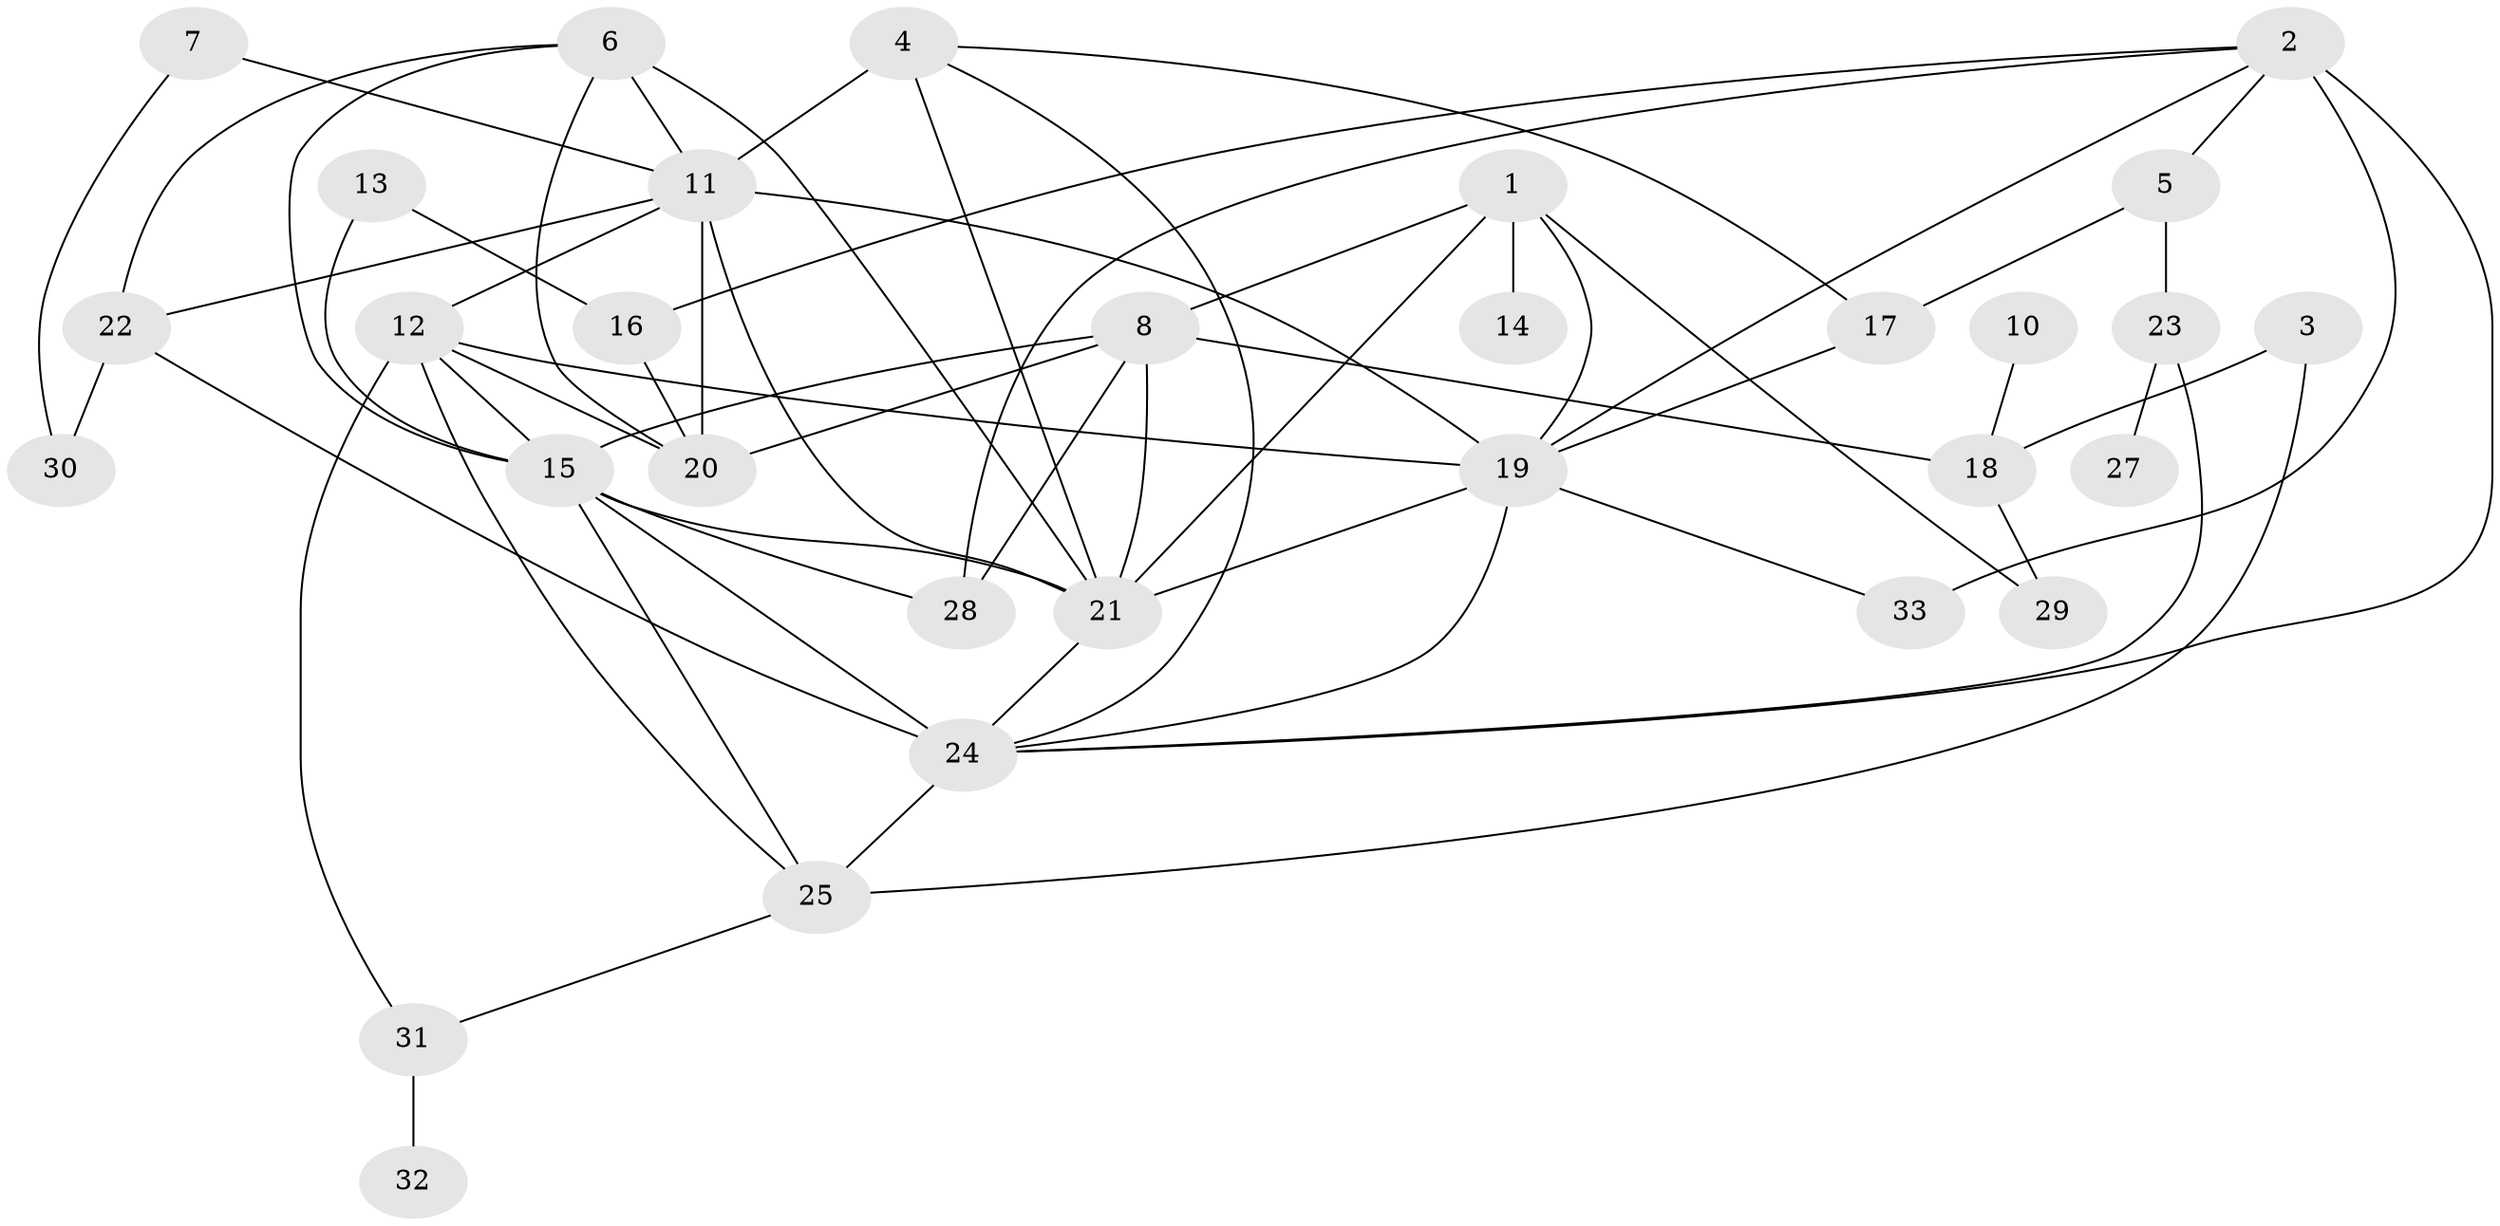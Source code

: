 // original degree distribution, {5: 0.15151515151515152, 3: 0.18181818181818182, 4: 0.19696969696969696, 1: 0.12121212121212122, 0: 0.030303030303030304, 6: 0.045454545454545456, 2: 0.25757575757575757, 8: 0.015151515151515152}
// Generated by graph-tools (version 1.1) at 2025/33/03/09/25 02:33:51]
// undirected, 31 vertices, 62 edges
graph export_dot {
graph [start="1"]
  node [color=gray90,style=filled];
  1;
  2;
  3;
  4;
  5;
  6;
  7;
  8;
  10;
  11;
  12;
  13;
  14;
  15;
  16;
  17;
  18;
  19;
  20;
  21;
  22;
  23;
  24;
  25;
  27;
  28;
  29;
  30;
  31;
  32;
  33;
  1 -- 8 [weight=1.0];
  1 -- 14 [weight=1.0];
  1 -- 19 [weight=1.0];
  1 -- 21 [weight=1.0];
  1 -- 29 [weight=1.0];
  2 -- 5 [weight=1.0];
  2 -- 16 [weight=1.0];
  2 -- 19 [weight=1.0];
  2 -- 24 [weight=1.0];
  2 -- 28 [weight=1.0];
  2 -- 33 [weight=3.0];
  3 -- 18 [weight=1.0];
  3 -- 25 [weight=2.0];
  4 -- 11 [weight=3.0];
  4 -- 17 [weight=1.0];
  4 -- 21 [weight=1.0];
  4 -- 24 [weight=1.0];
  5 -- 17 [weight=1.0];
  5 -- 23 [weight=1.0];
  6 -- 11 [weight=2.0];
  6 -- 15 [weight=1.0];
  6 -- 20 [weight=1.0];
  6 -- 21 [weight=1.0];
  6 -- 22 [weight=1.0];
  7 -- 11 [weight=1.0];
  7 -- 30 [weight=1.0];
  8 -- 15 [weight=2.0];
  8 -- 18 [weight=1.0];
  8 -- 20 [weight=1.0];
  8 -- 21 [weight=1.0];
  8 -- 28 [weight=1.0];
  10 -- 18 [weight=1.0];
  11 -- 12 [weight=1.0];
  11 -- 19 [weight=1.0];
  11 -- 20 [weight=1.0];
  11 -- 21 [weight=1.0];
  11 -- 22 [weight=1.0];
  12 -- 15 [weight=1.0];
  12 -- 19 [weight=1.0];
  12 -- 20 [weight=1.0];
  12 -- 25 [weight=1.0];
  12 -- 31 [weight=1.0];
  13 -- 15 [weight=1.0];
  13 -- 16 [weight=1.0];
  15 -- 21 [weight=1.0];
  15 -- 24 [weight=4.0];
  15 -- 25 [weight=1.0];
  15 -- 28 [weight=1.0];
  16 -- 20 [weight=1.0];
  17 -- 19 [weight=1.0];
  18 -- 29 [weight=1.0];
  19 -- 21 [weight=1.0];
  19 -- 24 [weight=2.0];
  19 -- 33 [weight=1.0];
  21 -- 24 [weight=1.0];
  22 -- 24 [weight=1.0];
  22 -- 30 [weight=1.0];
  23 -- 24 [weight=1.0];
  23 -- 27 [weight=1.0];
  24 -- 25 [weight=1.0];
  25 -- 31 [weight=1.0];
  31 -- 32 [weight=1.0];
}
